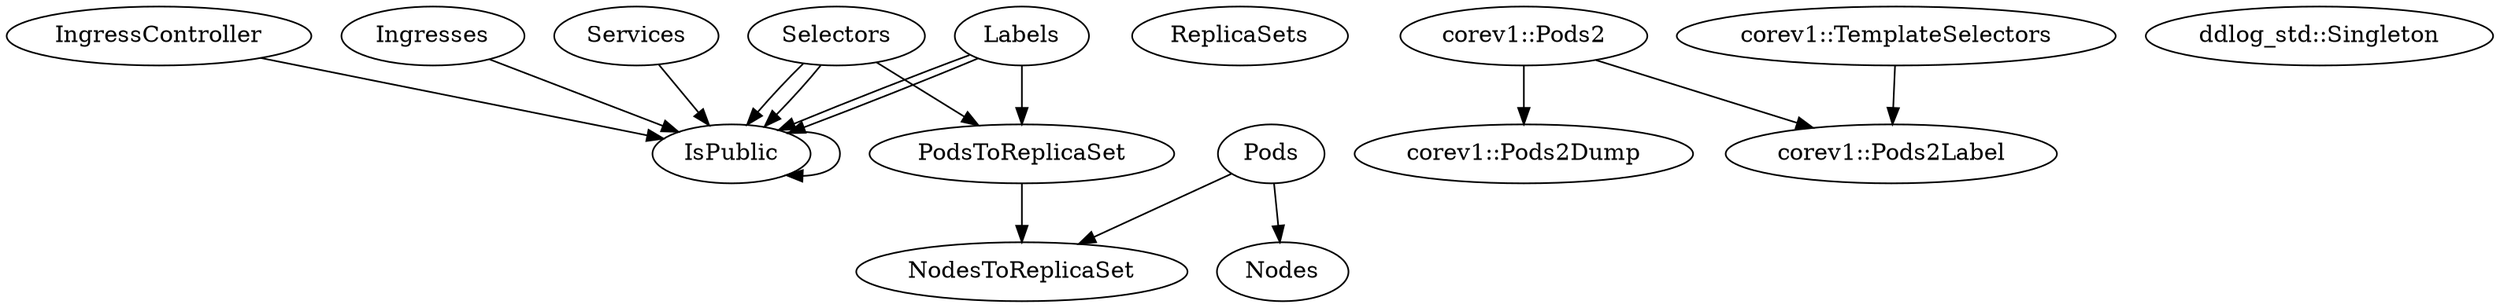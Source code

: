 digraph {
    0 [label=IngressController];
    1 [label=Ingresses];
    2 [label=IsPublic];
    3 [label=Labels];
    4 [label=Nodes];
    5 [label=NodesToReplicaSet];
    6 [label=Pods];
    7 [label=PodsToReplicaSet];
    8 [label=ReplicaSets];
    9 [label=Selectors];
    10 [label=Services];
    11 [label="corev1::Pods2"];
    12 [label="corev1::Pods2Dump"];
    13 [label="corev1::Pods2Label"];
    14 [label="corev1::TemplateSelectors"];
    15 [label="ddlog_std::Singleton"];
    0 -> 2;
    1 -> 2;
    2 -> 2;
    3 -> 2;
    3 -> 2;
    3 -> 7;
    6 -> 4;
    6 -> 5;
    7 -> 5;
    9 -> 2;
    9 -> 2;
    9 -> 7;
    10 -> 2;
    11 -> 12;
    11 -> 13;
    14 -> 13;
}